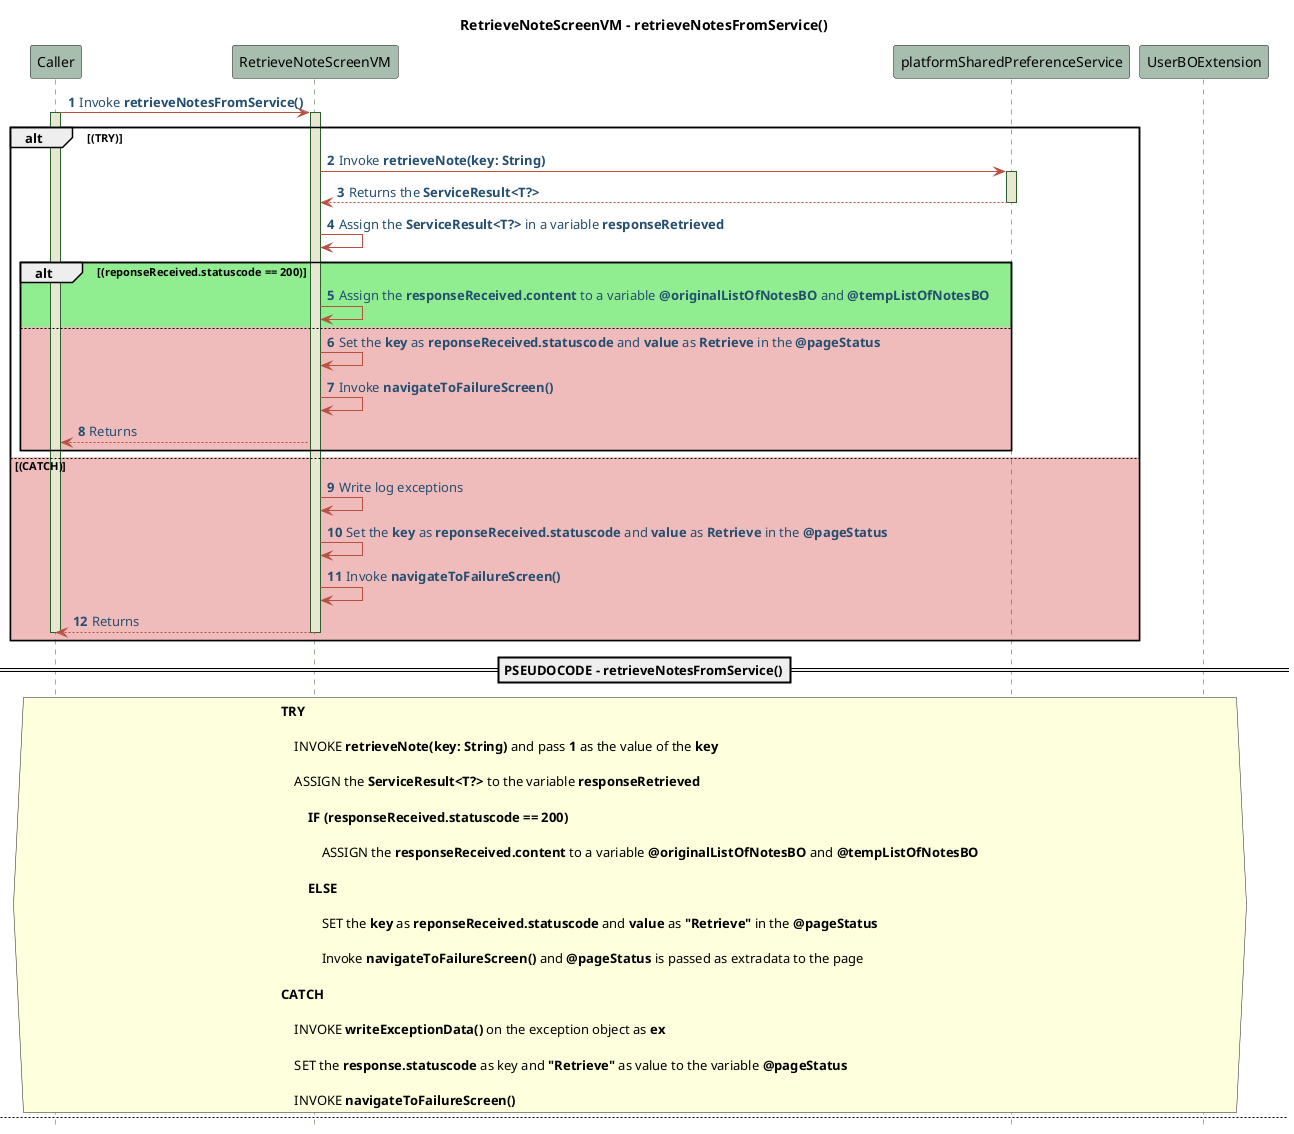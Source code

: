 @startuml RetrieveNoteScreenVM - Sequence - Pseudo 
!define POSITIVERESPONSE 90EE90

!define NEGATIVEERESPONSE EFBBBB

!define NUETRALRESPONSE F2DC79

skinparam sequence{
    ParticipantBackgroundColor #A7BEAE

    LifeLineBackgroundColor #E7E8D1

    LifeLineBorderColor #2C5F2D

    ActorBackgroundColor #FC766AFF

    ActorBorderColor #FC766AFF

    ArrowColor #B85042

    ArrowFontColor #234E70

}

title RetrieveNoteScreenVM - retrieveNotesFromService()
autonumber 1
hide footbox 
Caller -> RetrieveNoteScreenVM : Invoke **retrieveNotesFromService()**
activate Caller 
activate RetrieveNoteScreenVM 
alt  (TRY)
    RetrieveNoteScreenVM -> platformSharedPreferenceService : Invoke **retrieveNote(key: String)** 
    activate platformSharedPreferenceService 
    platformSharedPreferenceService --> RetrieveNoteScreenVM : Returns the **ServiceResult<T?>**
    deactivate platformSharedPreferenceService 
    RetrieveNoteScreenVM -> RetrieveNoteScreenVM : Assign the **ServiceResult<T?>** in a variable **responseRetrieved** 
    alt #POSITIVERESPONSE (reponseReceived.statuscode == 200)
        RetrieveNoteScreenVM -> RetrieveNoteScreenVM : Assign the **responseReceived.content** to a variable **@originalListOfNotesBO** and **@tempListOfNotesBO**
    else #NEGATIVEERESPONSE
        RetrieveNoteScreenVM -> RetrieveNoteScreenVM : Set the **key** as **reponseReceived.statuscode** and **value** as **Retrieve** in the **@pageStatus** 
        RetrieveNoteScreenVM -> RetrieveNoteScreenVM : Invoke **navigateToFailureScreen()** 
        RetrieveNoteScreenVM --> Caller : Returns 
end

else #NEGATIVEERESPONSE (CATCH)
    RetrieveNoteScreenVM -> RetrieveNoteScreenVM : Write log exceptions
    RetrieveNoteScreenVM -> RetrieveNoteScreenVM : Set the **key** as **reponseReceived.statuscode** and **value** as **Retrieve** in the **@pageStatus**  
    RetrieveNoteScreenVM -> RetrieveNoteScreenVM : Invoke **navigateToFailureScreen()** 
    RetrieveNoteScreenVM --> Caller : Returns 
    deactivate RetrieveNoteScreenVM
    deactivate Caller
end 

==PSEUDOCODE - retrieveNotesFromService()==
hnote across 
    **TRY**

        INVOKE **retrieveNote(key: String)** and pass **1** as the value of the **key**

        ASSIGN the **ServiceResult<T?>** to the variable **responseRetrieved** 

            **IF (responseReceived.statuscode == 200)**

                ASSIGN the **responseReceived.content** to a variable **@originalListOfNotesBO** and **@tempListOfNotesBO**

            **ELSE** 

                SET the **key** as **reponseReceived.statuscode** and **value** as **"Retrieve"** in the **@pageStatus** 

                Invoke **navigateToFailureScreen()** and **@pageStatus** is passed as extradata to the page 

    **CATCH** 

        INVOKE **writeExceptionData()** on the exception object as **ex**

        SET the **response.statuscode** as key and **"Retrieve"** as value to the variable **@pageStatus**

        INVOKE **navigateToFailureScreen()** 
end hnote 

newpage RetrieveNoteScreenVM - navigateToHomeScreen() 
autonumber 1 
hide footbox 
Caller -> RetrieveNoteScreenVM : Invoke **navigateToHomeScreen()**
alt #POSITIVERESPONSE (TRY)
activate Caller 
activate RetrieveNoteScreenVM 
RetrieveNoteScreenVM -> RetrieveNoteScreenVM : Navigate to **HomeScreen**
RetrieveNoteScreenVM --> Caller : Returns 
else #NEGATIVEERESPONSE (CATCH)
RetrieveNoteScreenVM -> RetrieveNoteScreenVM : Write log exceptions
RetrieveNoteScreenVM --> Caller : Returns
deactivate Caller 
deactivate RetrieveNoteScreenVM 
end 

==PSEUDOCODE - navigateToHomeScreen()== 
hnote across 
    **TRY**

        ADD the event **navigatorPush** to the **navigationStream** object along with parameter **(pageconfig: HomeScreen.pageconfig, data: null) 
    
    **CATCH** 

        INVOKE **writeExceptionData()** on the exception object **ex**
end hnote

newpage RetrieveNoteScreenVM - navigateToFailureScreen()
autonumber 1
hide footbox  
Caller -> RetrieveNoteScreenVM : Invoke **navigateToFailureScreen()** 
activate Caller 
activate RetrieveNoteScreenVM 
alt #POSITIVERESPONSE (TRY)
RetrieveNoteScreenVM -> RetrieveNoteScreenVM : Navigate to **ProcessFailedScreen**
RetrieveNoteScreenVM --> Caller : Returns 
else #NEGATIVEERESPONSE (CATCH)
RetrieveNoteScreenVM -> RetrieveNoteScreenVM : Write log exceptions
RetrieveNoteScreenVM --> Caller : Returns
deactivate Caller 
deactivate RetrieveNoteScreenVM 
end 

==PSEUDOCODE- navigateToFailureScreen()== 
hnote across 
    **TRY**

        ADD the event **navigatorPush** to the **navigationStream** object with parameter **(pageconfig: ProcessFailedScreen.pageconfig, data: @pageStatus)**

    **CATCH** 

        INVOKE **writeExceptionData()** on the exception object **ex**
end hnote 

newpage sortNotesBO()
autonumber 1 
hide footbox 
Caller -> RetrieveNoteScreenVM : Invoke **sortNotesBO()**
activate Caller 
activate RetrieveNoteScreenVM
alt #POSITIVERESPONSE (TRY)
RetrieveNoteScreenVM -> UserBOExtension : Invoke **@tempListOfNotesBO.sortTitleInAscending()**
activate UserBOExtension
UserBOExtension --> RetrieveNoteScreenVM : Returns
deactivate UserBOExtension 
RetrieveNoteScreenVM -> RetrieveNoteScreenVM : Set the returned value in **@tempListOfNotesBO**
RetrieveNoteScreenVM --> Caller : Returns 
else #NEGATIVEERESPONSE (CATCH) 
RetrieveNoteScreenVM -> RetrieveNoteScreenVM : Write log exceptions
RetrieveNoteScreenVM --> Caller : Returns
deactivate Caller 
deactivate RetrieveNoteScreenVM 
end 

==PSEUDOCODE-  sortNotesBO()== 
hnote across 
    **TRY**
        Invoke **@tempListOfNotesBO.sortTitleInAscending()** in UserBOExtension

        SET the returned list in **@tempListOfNotesBO**

    **CATCH** 

        Invoke **writeExceptionData()** on the exception object **ex**

end hnote 